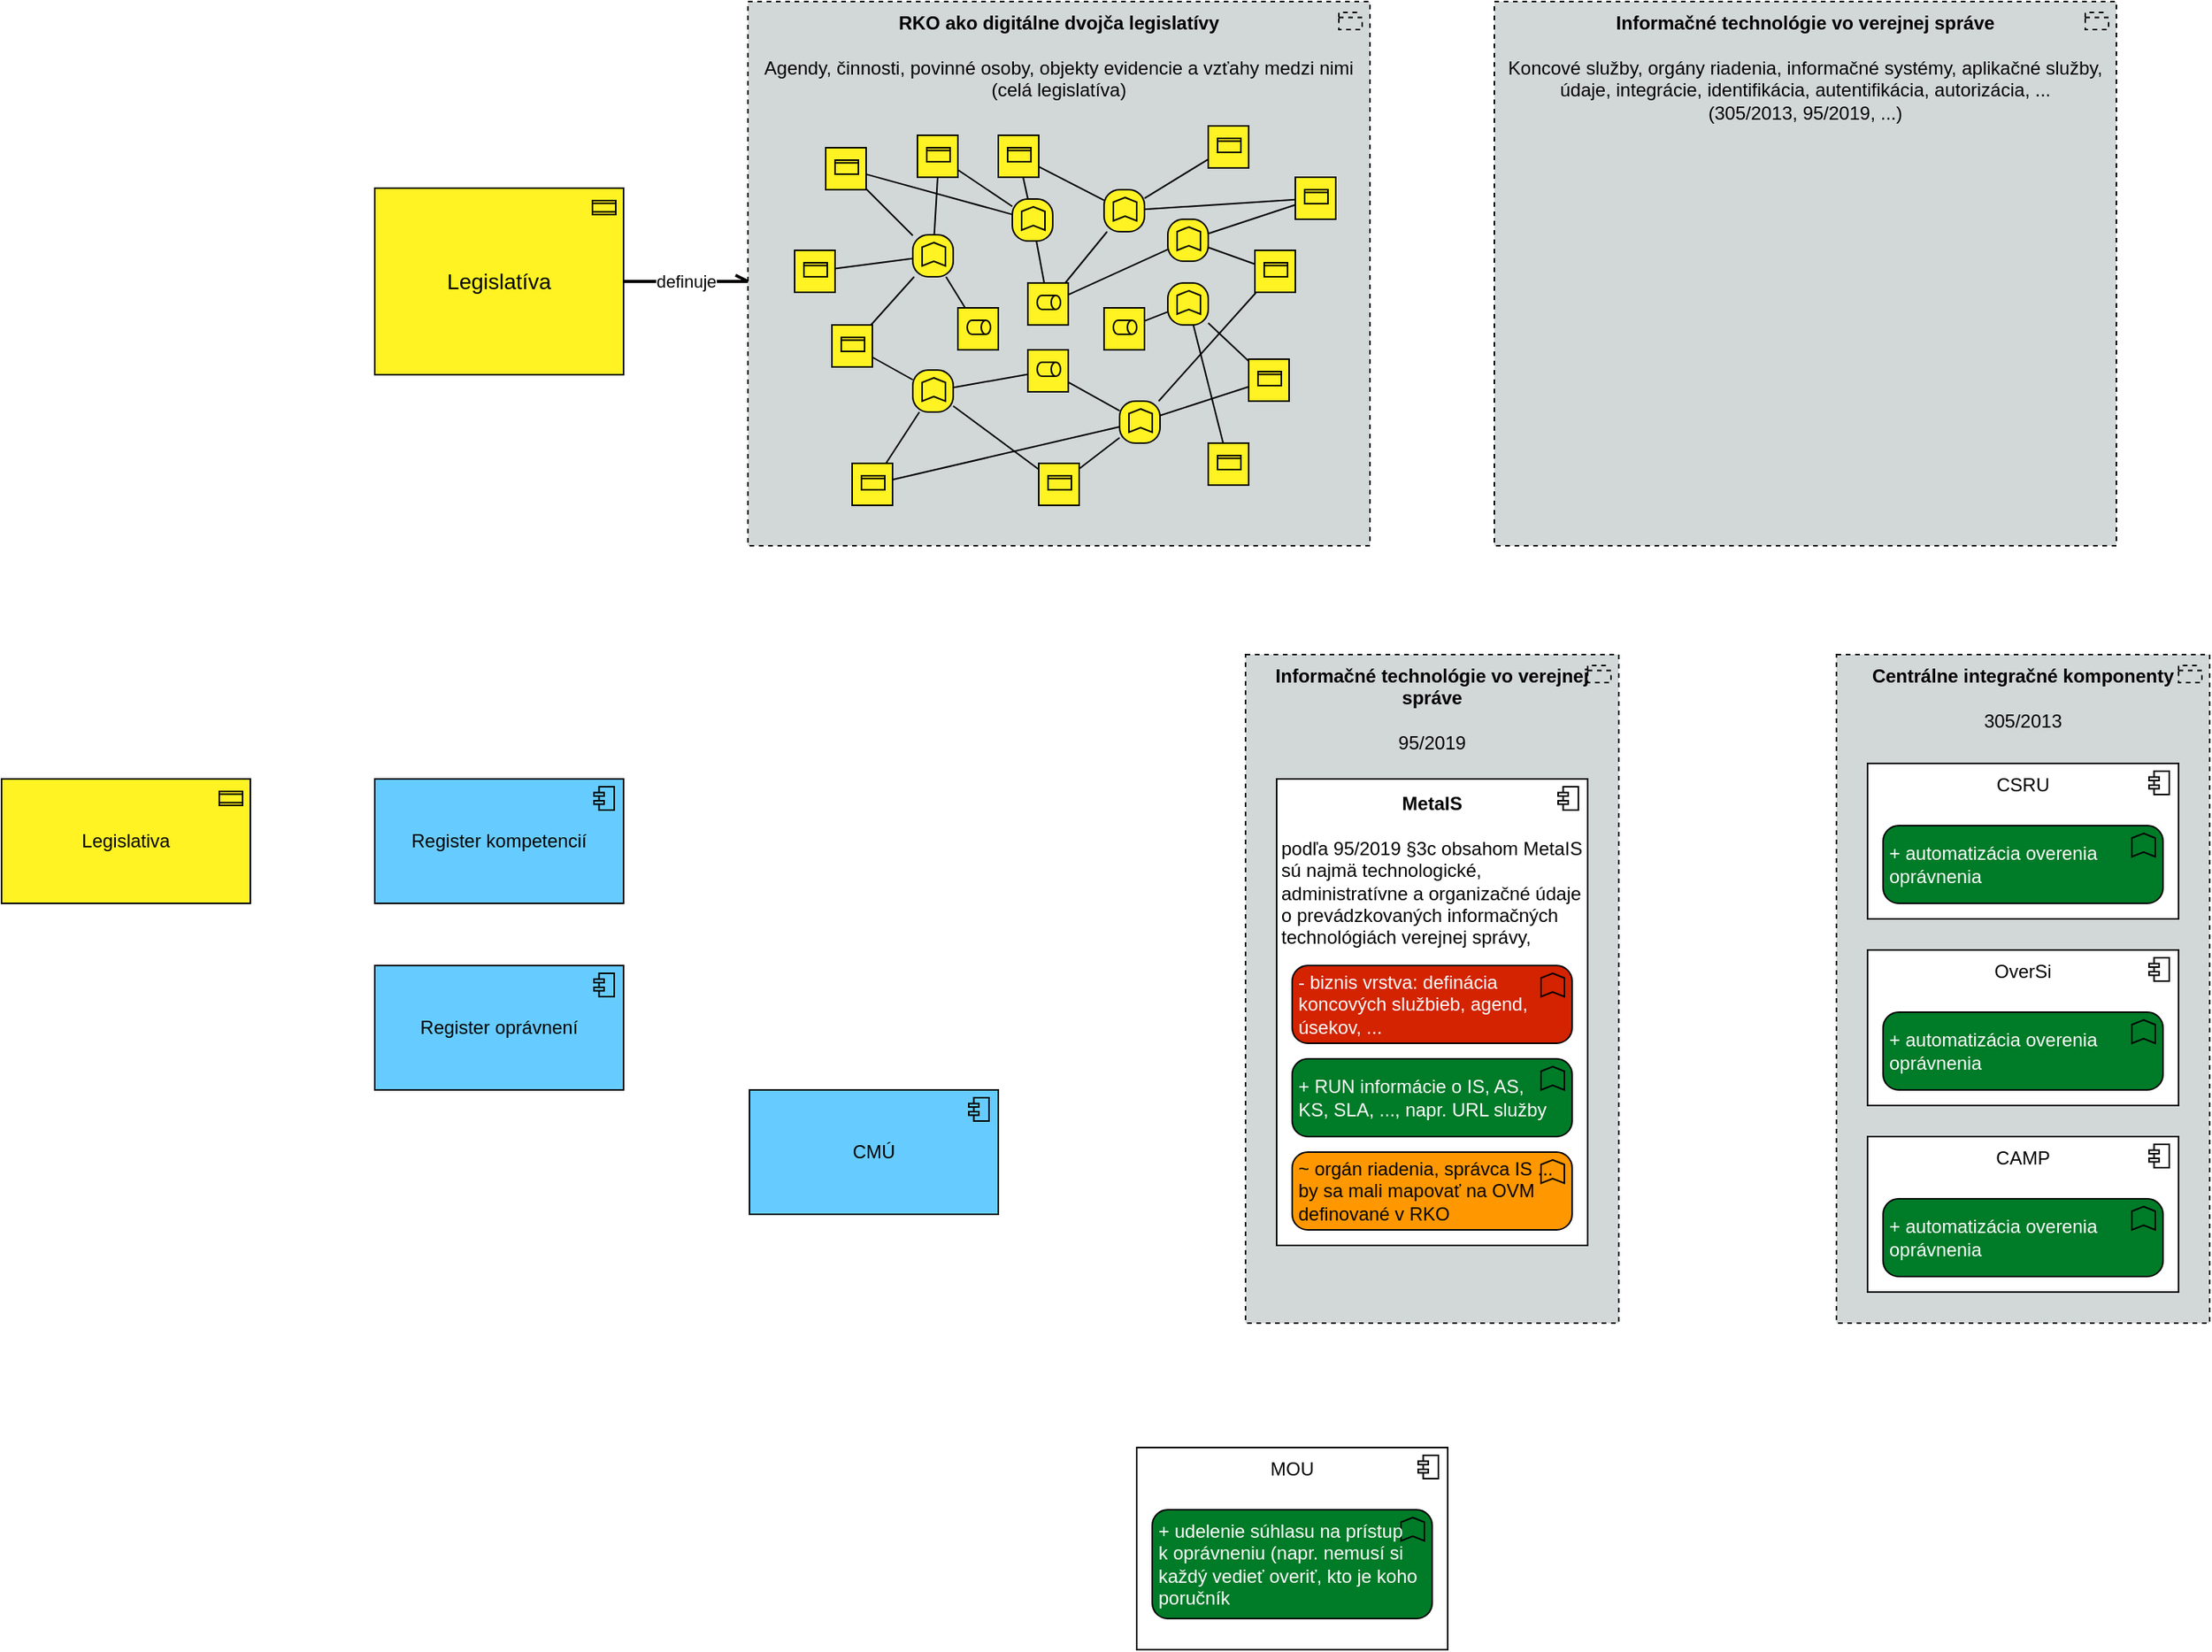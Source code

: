 <mxfile version="26.2.2">
  <diagram name="Page-1" id="kGzlTUpNQUmZDkRe_ut6">
    <mxGraphModel dx="2468" dy="834" grid="1" gridSize="10" guides="1" tooltips="1" connect="1" arrows="1" fold="1" page="0" pageScale="1" pageWidth="827" pageHeight="1169" math="0" shadow="0">
      <root>
        <mxCell id="0" />
        <mxCell id="1" parent="0" />
        <mxCell id="Mj89tKXQSyuhwqXj9ipI-14" value="&lt;b&gt;Informačné technológie vo verejnej správe&lt;/b&gt;&lt;div&gt;&lt;b&gt;&lt;br&gt;&lt;/b&gt;&lt;/div&gt;&lt;div&gt;95/2019&lt;/div&gt;" style="html=1;outlineConnect=0;whiteSpace=wrap;shape=mxgraph.archimate3.application;appType=grouping;archiType=square;dashed=1;fillColor=#D2D7D7;verticalAlign=top;strokeColor=#000000;" parent="1" vertex="1">
          <mxGeometry x="400" y="960" width="240" height="430" as="geometry" />
        </mxCell>
        <mxCell id="Mj89tKXQSyuhwqXj9ipI-8" value="&lt;b&gt;Centrálne integračné komponenty&lt;/b&gt;&lt;div&gt;&lt;b&gt;&lt;br&gt;&lt;/b&gt;&lt;div&gt;305/2013&lt;/div&gt;&lt;/div&gt;" style="html=1;outlineConnect=0;whiteSpace=wrap;shape=mxgraph.archimate3.application;appType=grouping;archiType=square;dashed=1;fillColor=#D2D7D7;verticalAlign=top;strokeColor=#000000;" parent="1" vertex="1">
          <mxGeometry x="780" y="960" width="240" height="430" as="geometry" />
        </mxCell>
        <mxCell id="nRFMR0SAhJJAzwHKPwyQ-186" value="&lt;b style=&quot;font-size: 12px;&quot;&gt;RKO ako digitálne dvojča legislatívy&lt;/b&gt;&lt;div style=&quot;font-size: 12px;&quot;&gt;&lt;br&gt;&lt;/div&gt;&lt;div style=&quot;font-size: 12px;&quot;&gt;Agendy, činnosti, povinné osoby, objekty evidencie a vzťahy medzi nimi&lt;/div&gt;&lt;div style=&quot;font-size: 12px;&quot;&gt;(celá legislatíva)&lt;/div&gt;" style="html=1;outlineConnect=0;whiteSpace=wrap;shape=mxgraph.archimate3.application;appType=grouping;archiType=square;dashed=1;fillColor=#D2D7D7;fontFamily=Helvetica;fontSize=11;labelBackgroundColor=none;verticalAlign=top;strokeColor=#000000;" parent="1" vertex="1">
          <mxGeometry x="80" y="540" width="400" height="350" as="geometry" />
        </mxCell>
        <mxCell id="nRFMR0SAhJJAzwHKPwyQ-2" value="Legislatíva" style="html=1;outlineConnect=0;whiteSpace=wrap;fillColor=#FFF323;shape=mxgraph.archimate3.application;appType=contract;archiType=square;strokeColor=#000000;fontSize=14;" parent="1" vertex="1">
          <mxGeometry x="-160" y="660" width="160" height="120" as="geometry" />
        </mxCell>
        <mxCell id="nRFMR0SAhJJAzwHKPwyQ-63" value="" style="html=1;outlineConnect=0;whiteSpace=wrap;fillColor=#FFF323;shape=mxgraph.archimate3.application;appType=func;archiType=rounded;strokeColor=#000000;" parent="1" vertex="1">
          <mxGeometry x="186" y="690" width="26" height="27" as="geometry" />
        </mxCell>
        <mxCell id="nRFMR0SAhJJAzwHKPwyQ-64" value="" style="html=1;outlineConnect=0;whiteSpace=wrap;fillColor=#FFF323;shape=mxgraph.archimate3.application;appType=role;archiType=square;strokeColor=#000000;" parent="1" vertex="1">
          <mxGeometry x="215" y="737" width="26" height="27" as="geometry" />
        </mxCell>
        <mxCell id="nRFMR0SAhJJAzwHKPwyQ-65" value="" style="html=1;outlineConnect=0;whiteSpace=wrap;fillColor=#FFF323;shape=mxgraph.archimate3.application;appType=passive;archiType=square;strokeColor=#000000;" parent="1" vertex="1">
          <mxGeometry x="189" y="626" width="26" height="27" as="geometry" />
        </mxCell>
        <mxCell id="nRFMR0SAhJJAzwHKPwyQ-67" value="" style="html=1;outlineConnect=0;whiteSpace=wrap;fillColor=#FFF323;shape=mxgraph.archimate3.application;appType=func;archiType=rounded;strokeColor=#000000;" parent="1" vertex="1">
          <mxGeometry x="250" y="667" width="26" height="27" as="geometry" />
        </mxCell>
        <mxCell id="nRFMR0SAhJJAzwHKPwyQ-68" value="" style="html=1;outlineConnect=0;whiteSpace=wrap;fillColor=#FFF323;shape=mxgraph.archimate3.application;appType=func;archiType=rounded;strokeColor=#000000;" parent="1" vertex="1">
          <mxGeometry x="319" y="797" width="26" height="27" as="geometry" />
        </mxCell>
        <mxCell id="nRFMR0SAhJJAzwHKPwyQ-69" value="" style="html=1;outlineConnect=0;whiteSpace=wrap;fillColor=#FFF323;shape=mxgraph.archimate3.application;appType=func;archiType=rounded;strokeColor=#000000;" parent="1" vertex="1">
          <mxGeometry x="309" y="661" width="26" height="27" as="geometry" />
        </mxCell>
        <mxCell id="nRFMR0SAhJJAzwHKPwyQ-74" value="" style="html=1;outlineConnect=0;whiteSpace=wrap;fillColor=#FFF323;shape=mxgraph.archimate3.application;appType=role;archiType=square;strokeColor=#000000;" parent="1" vertex="1">
          <mxGeometry x="260" y="764" width="26" height="27" as="geometry" />
        </mxCell>
        <mxCell id="nRFMR0SAhJJAzwHKPwyQ-75" value="" style="html=1;outlineConnect=0;whiteSpace=wrap;fillColor=#FFF323;shape=mxgraph.archimate3.application;appType=role;archiType=square;strokeColor=#000000;" parent="1" vertex="1">
          <mxGeometry x="260" y="721" width="26" height="27" as="geometry" />
        </mxCell>
        <mxCell id="nRFMR0SAhJJAzwHKPwyQ-76" value="" style="html=1;outlineConnect=0;whiteSpace=wrap;fillColor=#FFF323;shape=mxgraph.archimate3.application;appType=role;archiType=square;strokeColor=#000000;" parent="1" vertex="1">
          <mxGeometry x="309" y="737" width="26" height="27" as="geometry" />
        </mxCell>
        <mxCell id="nRFMR0SAhJJAzwHKPwyQ-81" value="" style="html=1;outlineConnect=0;whiteSpace=wrap;fillColor=#FFF323;shape=mxgraph.archimate3.application;appType=passive;archiType=square;strokeColor=#000000;" parent="1" vertex="1">
          <mxGeometry x="241" y="626" width="26" height="27" as="geometry" />
        </mxCell>
        <mxCell id="nRFMR0SAhJJAzwHKPwyQ-82" value="" style="html=1;outlineConnect=0;whiteSpace=wrap;fillColor=#FFF323;shape=mxgraph.archimate3.application;appType=passive;archiType=square;strokeColor=#000000;" parent="1" vertex="1">
          <mxGeometry x="376" y="620" width="26" height="27" as="geometry" />
        </mxCell>
        <mxCell id="nRFMR0SAhJJAzwHKPwyQ-83" value="" style="html=1;outlineConnect=0;whiteSpace=wrap;fillColor=#FFF323;shape=mxgraph.archimate3.application;appType=passive;archiType=square;strokeColor=#000000;" parent="1" vertex="1">
          <mxGeometry x="432" y="653" width="26" height="27" as="geometry" />
        </mxCell>
        <mxCell id="nRFMR0SAhJJAzwHKPwyQ-90" value="" style="html=1;endArrow=none;elbow=vertical;rounded=0;endFill=0;startFill=0;" parent="1" source="nRFMR0SAhJJAzwHKPwyQ-109" target="nRFMR0SAhJJAzwHKPwyQ-63" edge="1">
          <mxGeometry width="160" relative="1" as="geometry">
            <mxPoint x="410" y="397" as="sourcePoint" />
            <mxPoint x="570" y="397" as="targetPoint" />
          </mxGeometry>
        </mxCell>
        <mxCell id="nRFMR0SAhJJAzwHKPwyQ-91" value="" style="html=1;endArrow=none;elbow=vertical;rounded=0;endFill=0;startFill=0;" parent="1" source="nRFMR0SAhJJAzwHKPwyQ-76" target="nRFMR0SAhJJAzwHKPwyQ-100" edge="1">
          <mxGeometry width="160" relative="1" as="geometry">
            <mxPoint x="420" y="407" as="sourcePoint" />
            <mxPoint x="580" y="407" as="targetPoint" />
          </mxGeometry>
        </mxCell>
        <mxCell id="nRFMR0SAhJJAzwHKPwyQ-92" value="" style="html=1;endArrow=none;elbow=vertical;rounded=0;endFill=0;startFill=0;" parent="1" source="nRFMR0SAhJJAzwHKPwyQ-74" target="nRFMR0SAhJJAzwHKPwyQ-68" edge="1">
          <mxGeometry width="160" relative="1" as="geometry">
            <mxPoint x="430" y="417" as="sourcePoint" />
            <mxPoint x="590" y="417" as="targetPoint" />
          </mxGeometry>
        </mxCell>
        <mxCell id="nRFMR0SAhJJAzwHKPwyQ-93" value="" style="html=1;endArrow=none;elbow=vertical;rounded=0;endFill=0;startFill=0;" parent="1" source="nRFMR0SAhJJAzwHKPwyQ-74" target="nRFMR0SAhJJAzwHKPwyQ-99" edge="1">
          <mxGeometry width="160" relative="1" as="geometry">
            <mxPoint x="440" y="427" as="sourcePoint" />
            <mxPoint x="600" y="427" as="targetPoint" />
          </mxGeometry>
        </mxCell>
        <mxCell id="nRFMR0SAhJJAzwHKPwyQ-94" value="" style="html=1;endArrow=none;elbow=vertical;rounded=0;endFill=0;startFill=0;" parent="1" source="nRFMR0SAhJJAzwHKPwyQ-75" target="nRFMR0SAhJJAzwHKPwyQ-98" edge="1">
          <mxGeometry width="160" relative="1" as="geometry">
            <mxPoint x="450" y="437" as="sourcePoint" />
            <mxPoint x="610" y="437" as="targetPoint" />
          </mxGeometry>
        </mxCell>
        <mxCell id="nRFMR0SAhJJAzwHKPwyQ-95" value="" style="html=1;endArrow=none;elbow=vertical;rounded=0;endFill=0;startFill=0;" parent="1" source="nRFMR0SAhJJAzwHKPwyQ-75" target="nRFMR0SAhJJAzwHKPwyQ-69" edge="1">
          <mxGeometry width="160" relative="1" as="geometry">
            <mxPoint x="460" y="447" as="sourcePoint" />
            <mxPoint x="620" y="447" as="targetPoint" />
          </mxGeometry>
        </mxCell>
        <mxCell id="nRFMR0SAhJJAzwHKPwyQ-96" value="" style="html=1;endArrow=none;elbow=vertical;rounded=0;endFill=0;startFill=0;" parent="1" source="nRFMR0SAhJJAzwHKPwyQ-75" target="nRFMR0SAhJJAzwHKPwyQ-67" edge="1">
          <mxGeometry width="160" relative="1" as="geometry">
            <mxPoint x="470" y="457" as="sourcePoint" />
            <mxPoint x="630" y="457" as="targetPoint" />
          </mxGeometry>
        </mxCell>
        <mxCell id="nRFMR0SAhJJAzwHKPwyQ-97" value="" style="html=1;endArrow=none;elbow=vertical;rounded=0;endFill=0;startFill=0;" parent="1" source="nRFMR0SAhJJAzwHKPwyQ-63" target="nRFMR0SAhJJAzwHKPwyQ-64" edge="1">
          <mxGeometry width="160" relative="1" as="geometry">
            <mxPoint x="480" y="467" as="sourcePoint" />
            <mxPoint x="640" y="467" as="targetPoint" />
          </mxGeometry>
        </mxCell>
        <mxCell id="nRFMR0SAhJJAzwHKPwyQ-98" value="" style="html=1;outlineConnect=0;whiteSpace=wrap;fillColor=#FFF323;shape=mxgraph.archimate3.application;appType=func;archiType=rounded;strokeColor=#000000;" parent="1" vertex="1">
          <mxGeometry x="350" y="680" width="26" height="27" as="geometry" />
        </mxCell>
        <mxCell id="nRFMR0SAhJJAzwHKPwyQ-99" value="" style="html=1;outlineConnect=0;whiteSpace=wrap;fillColor=#FFF323;shape=mxgraph.archimate3.application;appType=func;archiType=rounded;strokeColor=#000000;" parent="1" vertex="1">
          <mxGeometry x="186" y="777" width="26" height="27" as="geometry" />
        </mxCell>
        <mxCell id="nRFMR0SAhJJAzwHKPwyQ-100" value="" style="html=1;outlineConnect=0;whiteSpace=wrap;fillColor=#FFF323;shape=mxgraph.archimate3.application;appType=func;archiType=rounded;strokeColor=#000000;" parent="1" vertex="1">
          <mxGeometry x="350" y="721" width="26" height="27" as="geometry" />
        </mxCell>
        <mxCell id="nRFMR0SAhJJAzwHKPwyQ-101" value="" style="html=1;outlineConnect=0;whiteSpace=wrap;fillColor=#FFF323;shape=mxgraph.archimate3.application;appType=passive;archiType=square;strokeColor=#000000;" parent="1" vertex="1">
          <mxGeometry x="406" y="700" width="26" height="27" as="geometry" />
        </mxCell>
        <mxCell id="nRFMR0SAhJJAzwHKPwyQ-102" value="" style="html=1;outlineConnect=0;whiteSpace=wrap;fillColor=#FFF323;shape=mxgraph.archimate3.application;appType=passive;archiType=square;strokeColor=#000000;" parent="1" vertex="1">
          <mxGeometry x="402" y="770" width="26" height="27" as="geometry" />
        </mxCell>
        <mxCell id="nRFMR0SAhJJAzwHKPwyQ-103" value="" style="html=1;outlineConnect=0;whiteSpace=wrap;fillColor=#FFF323;shape=mxgraph.archimate3.application;appType=passive;archiType=square;strokeColor=#000000;" parent="1" vertex="1">
          <mxGeometry x="376" y="824" width="26" height="27" as="geometry" />
        </mxCell>
        <mxCell id="nRFMR0SAhJJAzwHKPwyQ-104" value="" style="html=1;outlineConnect=0;whiteSpace=wrap;fillColor=#FFF323;shape=mxgraph.archimate3.application;appType=passive;archiType=square;strokeColor=#000000;" parent="1" vertex="1">
          <mxGeometry x="267" y="837" width="26" height="27" as="geometry" />
        </mxCell>
        <mxCell id="nRFMR0SAhJJAzwHKPwyQ-105" value="" style="html=1;outlineConnect=0;whiteSpace=wrap;fillColor=#FFF323;shape=mxgraph.archimate3.application;appType=passive;archiType=square;strokeColor=#000000;" parent="1" vertex="1">
          <mxGeometry x="147" y="837" width="26" height="27" as="geometry" />
        </mxCell>
        <mxCell id="nRFMR0SAhJJAzwHKPwyQ-106" value="" style="html=1;outlineConnect=0;whiteSpace=wrap;fillColor=#FFF323;shape=mxgraph.archimate3.application;appType=passive;archiType=square;strokeColor=#000000;" parent="1" vertex="1">
          <mxGeometry x="134" y="748" width="26" height="27" as="geometry" />
        </mxCell>
        <mxCell id="nRFMR0SAhJJAzwHKPwyQ-107" value="" style="html=1;outlineConnect=0;whiteSpace=wrap;fillColor=#FFF323;shape=mxgraph.archimate3.application;appType=passive;archiType=square;strokeColor=#000000;" parent="1" vertex="1">
          <mxGeometry x="110" y="700" width="26" height="27" as="geometry" />
        </mxCell>
        <mxCell id="nRFMR0SAhJJAzwHKPwyQ-109" value="" style="html=1;outlineConnect=0;whiteSpace=wrap;fillColor=#FFF323;shape=mxgraph.archimate3.application;appType=passive;archiType=square;strokeColor=#000000;" parent="1" vertex="1">
          <mxGeometry x="130" y="634" width="26" height="27" as="geometry" />
        </mxCell>
        <mxCell id="nRFMR0SAhJJAzwHKPwyQ-125" value="" style="html=1;endArrow=none;elbow=vertical;rounded=0;endFill=0;startFill=0;" parent="1" source="nRFMR0SAhJJAzwHKPwyQ-99" target="nRFMR0SAhJJAzwHKPwyQ-106" edge="1">
          <mxGeometry width="160" relative="1" as="geometry">
            <mxPoint x="420" y="407" as="sourcePoint" />
            <mxPoint x="580" y="407" as="targetPoint" />
          </mxGeometry>
        </mxCell>
        <mxCell id="nRFMR0SAhJJAzwHKPwyQ-126" value="" style="html=1;endArrow=none;elbow=vertical;rounded=0;endFill=0;startFill=0;" parent="1" source="nRFMR0SAhJJAzwHKPwyQ-68" target="nRFMR0SAhJJAzwHKPwyQ-104" edge="1">
          <mxGeometry width="160" relative="1" as="geometry">
            <mxPoint x="430" y="417" as="sourcePoint" />
            <mxPoint x="590" y="417" as="targetPoint" />
          </mxGeometry>
        </mxCell>
        <mxCell id="nRFMR0SAhJJAzwHKPwyQ-127" value="" style="html=1;endArrow=none;elbow=vertical;rounded=0;endFill=0;startFill=0;" parent="1" source="nRFMR0SAhJJAzwHKPwyQ-104" target="nRFMR0SAhJJAzwHKPwyQ-99" edge="1">
          <mxGeometry width="160" relative="1" as="geometry">
            <mxPoint x="440" y="427" as="sourcePoint" />
            <mxPoint x="600" y="427" as="targetPoint" />
          </mxGeometry>
        </mxCell>
        <mxCell id="nRFMR0SAhJJAzwHKPwyQ-128" value="" style="html=1;endArrow=none;elbow=vertical;rounded=0;endFill=0;startFill=0;" parent="1" source="nRFMR0SAhJJAzwHKPwyQ-68" target="nRFMR0SAhJJAzwHKPwyQ-105" edge="1">
          <mxGeometry width="160" relative="1" as="geometry">
            <mxPoint x="450" y="437" as="sourcePoint" />
            <mxPoint x="610" y="437" as="targetPoint" />
          </mxGeometry>
        </mxCell>
        <mxCell id="nRFMR0SAhJJAzwHKPwyQ-129" value="" style="html=1;endArrow=none;elbow=vertical;rounded=0;endFill=0;startFill=0;" parent="1" source="nRFMR0SAhJJAzwHKPwyQ-102" target="nRFMR0SAhJJAzwHKPwyQ-100" edge="1">
          <mxGeometry width="160" relative="1" as="geometry">
            <mxPoint x="460" y="447" as="sourcePoint" />
            <mxPoint x="620" y="447" as="targetPoint" />
          </mxGeometry>
        </mxCell>
        <mxCell id="nRFMR0SAhJJAzwHKPwyQ-130" value="" style="html=1;endArrow=none;elbow=vertical;rounded=0;endFill=0;startFill=0;" parent="1" source="nRFMR0SAhJJAzwHKPwyQ-68" target="nRFMR0SAhJJAzwHKPwyQ-102" edge="1">
          <mxGeometry width="160" relative="1" as="geometry">
            <mxPoint x="470" y="457" as="sourcePoint" />
            <mxPoint x="630" y="457" as="targetPoint" />
          </mxGeometry>
        </mxCell>
        <mxCell id="nRFMR0SAhJJAzwHKPwyQ-131" value="" style="html=1;endArrow=none;elbow=vertical;rounded=0;endFill=0;startFill=0;" parent="1" source="nRFMR0SAhJJAzwHKPwyQ-68" target="nRFMR0SAhJJAzwHKPwyQ-101" edge="1">
          <mxGeometry width="160" relative="1" as="geometry">
            <mxPoint x="480" y="467" as="sourcePoint" />
            <mxPoint x="640" y="467" as="targetPoint" />
          </mxGeometry>
        </mxCell>
        <mxCell id="nRFMR0SAhJJAzwHKPwyQ-132" value="" style="html=1;endArrow=none;elbow=vertical;rounded=0;endFill=0;startFill=0;" parent="1" source="nRFMR0SAhJJAzwHKPwyQ-100" target="nRFMR0SAhJJAzwHKPwyQ-103" edge="1">
          <mxGeometry width="160" relative="1" as="geometry">
            <mxPoint x="490" y="477" as="sourcePoint" />
            <mxPoint x="650" y="477" as="targetPoint" />
          </mxGeometry>
        </mxCell>
        <mxCell id="nRFMR0SAhJJAzwHKPwyQ-133" value="" style="html=1;endArrow=none;elbow=vertical;rounded=0;endFill=0;startFill=0;" parent="1" source="nRFMR0SAhJJAzwHKPwyQ-98" target="nRFMR0SAhJJAzwHKPwyQ-101" edge="1">
          <mxGeometry width="160" relative="1" as="geometry">
            <mxPoint x="500" y="487" as="sourcePoint" />
            <mxPoint x="660" y="487" as="targetPoint" />
          </mxGeometry>
        </mxCell>
        <mxCell id="nRFMR0SAhJJAzwHKPwyQ-134" value="" style="html=1;endArrow=none;elbow=vertical;rounded=0;endFill=0;startFill=0;" parent="1" source="nRFMR0SAhJJAzwHKPwyQ-98" target="nRFMR0SAhJJAzwHKPwyQ-83" edge="1">
          <mxGeometry width="160" relative="1" as="geometry">
            <mxPoint x="510" y="497" as="sourcePoint" />
            <mxPoint x="670" y="497" as="targetPoint" />
          </mxGeometry>
        </mxCell>
        <mxCell id="nRFMR0SAhJJAzwHKPwyQ-135" value="" style="html=1;endArrow=none;elbow=vertical;rounded=0;endFill=0;startFill=0;" parent="1" source="nRFMR0SAhJJAzwHKPwyQ-69" target="nRFMR0SAhJJAzwHKPwyQ-83" edge="1">
          <mxGeometry width="160" relative="1" as="geometry">
            <mxPoint x="520" y="507" as="sourcePoint" />
            <mxPoint x="680" y="507" as="targetPoint" />
          </mxGeometry>
        </mxCell>
        <mxCell id="nRFMR0SAhJJAzwHKPwyQ-136" value="" style="html=1;endArrow=none;elbow=vertical;rounded=0;endFill=0;startFill=0;" parent="1" source="nRFMR0SAhJJAzwHKPwyQ-69" target="nRFMR0SAhJJAzwHKPwyQ-81" edge="1">
          <mxGeometry width="160" relative="1" as="geometry">
            <mxPoint x="530" y="517" as="sourcePoint" />
            <mxPoint x="690" y="517" as="targetPoint" />
          </mxGeometry>
        </mxCell>
        <mxCell id="nRFMR0SAhJJAzwHKPwyQ-137" value="" style="html=1;endArrow=none;elbow=vertical;rounded=0;endFill=0;startFill=0;" parent="1" source="nRFMR0SAhJJAzwHKPwyQ-69" target="nRFMR0SAhJJAzwHKPwyQ-82" edge="1">
          <mxGeometry width="160" relative="1" as="geometry">
            <mxPoint x="540" y="527" as="sourcePoint" />
            <mxPoint x="700" y="527" as="targetPoint" />
          </mxGeometry>
        </mxCell>
        <mxCell id="nRFMR0SAhJJAzwHKPwyQ-139" value="" style="html=1;endArrow=none;elbow=vertical;rounded=0;endFill=0;startFill=0;" parent="1" source="nRFMR0SAhJJAzwHKPwyQ-99" target="nRFMR0SAhJJAzwHKPwyQ-105" edge="1">
          <mxGeometry width="160" relative="1" as="geometry">
            <mxPoint x="420" y="407" as="sourcePoint" />
            <mxPoint x="580" y="407" as="targetPoint" />
          </mxGeometry>
        </mxCell>
        <mxCell id="nRFMR0SAhJJAzwHKPwyQ-140" value="" style="html=1;endArrow=none;elbow=vertical;rounded=0;endFill=0;startFill=0;" parent="1" source="nRFMR0SAhJJAzwHKPwyQ-106" target="nRFMR0SAhJJAzwHKPwyQ-63" edge="1">
          <mxGeometry width="160" relative="1" as="geometry">
            <mxPoint x="430" y="417" as="sourcePoint" />
            <mxPoint x="590" y="417" as="targetPoint" />
          </mxGeometry>
        </mxCell>
        <mxCell id="nRFMR0SAhJJAzwHKPwyQ-141" value="" style="html=1;endArrow=none;elbow=vertical;rounded=0;endFill=0;startFill=0;" parent="1" source="nRFMR0SAhJJAzwHKPwyQ-107" target="nRFMR0SAhJJAzwHKPwyQ-63" edge="1">
          <mxGeometry width="160" relative="1" as="geometry">
            <mxPoint x="440" y="427" as="sourcePoint" />
            <mxPoint x="600" y="427" as="targetPoint" />
          </mxGeometry>
        </mxCell>
        <mxCell id="nRFMR0SAhJJAzwHKPwyQ-142" value="" style="html=1;endArrow=none;elbow=vertical;rounded=0;endFill=0;startFill=0;" parent="1" source="nRFMR0SAhJJAzwHKPwyQ-109" target="nRFMR0SAhJJAzwHKPwyQ-67" edge="1">
          <mxGeometry width="160" relative="1" as="geometry">
            <mxPoint x="450" y="437" as="sourcePoint" />
            <mxPoint x="610" y="437" as="targetPoint" />
          </mxGeometry>
        </mxCell>
        <mxCell id="nRFMR0SAhJJAzwHKPwyQ-143" value="" style="html=1;endArrow=none;elbow=vertical;rounded=0;endFill=0;startFill=0;exitX=0.5;exitY=1;exitDx=0;exitDy=0;exitPerimeter=0;" parent="1" source="nRFMR0SAhJJAzwHKPwyQ-65" target="nRFMR0SAhJJAzwHKPwyQ-63" edge="1">
          <mxGeometry width="160" relative="1" as="geometry">
            <mxPoint x="460" y="447" as="sourcePoint" />
            <mxPoint x="620" y="447" as="targetPoint" />
          </mxGeometry>
        </mxCell>
        <mxCell id="nRFMR0SAhJJAzwHKPwyQ-144" value="" style="html=1;endArrow=none;elbow=vertical;rounded=0;endFill=0;startFill=0;" parent="1" source="nRFMR0SAhJJAzwHKPwyQ-67" target="nRFMR0SAhJJAzwHKPwyQ-65" edge="1">
          <mxGeometry width="160" relative="1" as="geometry">
            <mxPoint x="470" y="457" as="sourcePoint" />
            <mxPoint x="630" y="457" as="targetPoint" />
          </mxGeometry>
        </mxCell>
        <mxCell id="nRFMR0SAhJJAzwHKPwyQ-145" value="" style="html=1;endArrow=none;elbow=vertical;rounded=0;endFill=0;startFill=0;" parent="1" source="nRFMR0SAhJJAzwHKPwyQ-67" target="nRFMR0SAhJJAzwHKPwyQ-81" edge="1">
          <mxGeometry width="160" relative="1" as="geometry">
            <mxPoint x="480" y="467" as="sourcePoint" />
            <mxPoint x="640" y="467" as="targetPoint" />
          </mxGeometry>
        </mxCell>
        <mxCell id="nRFMR0SAhJJAzwHKPwyQ-185" value="definuje" style="edgeStyle=elbowEdgeStyle;html=1;endArrow=openAsync;elbow=vertical;rounded=0;endFill=0;strokeColor=default;align=center;verticalAlign=middle;fontFamily=Helvetica;fontSize=11;fontColor=default;labelBackgroundColor=default;exitX=1;exitY=0.5;exitDx=0;exitDy=0;exitPerimeter=0;strokeWidth=2;" parent="1" source="nRFMR0SAhJJAzwHKPwyQ-2" edge="1">
          <mxGeometry width="160" relative="1" as="geometry">
            <mxPoint x="-120" y="900" as="sourcePoint" />
            <mxPoint x="80" y="720.2" as="targetPoint" />
          </mxGeometry>
        </mxCell>
        <mxCell id="nRFMR0SAhJJAzwHKPwyQ-187" value="&lt;b style=&quot;font-size: 12px;&quot;&gt;Informačné technológie vo verejnej správe&lt;/b&gt;&lt;div style=&quot;font-size: 12px;&quot;&gt;&lt;br&gt;&lt;/div&gt;&lt;div style=&quot;font-size: 12px;&quot;&gt;Koncové služby, orgány riadenia, informačné systémy, aplikačné služby, údaje, integrácie, identifikácia, autentifikácia, autorizácia, ...&lt;/div&gt;&lt;div style=&quot;font-size: 12px;&quot;&gt;(305/2013, 95/2019, ...)&lt;/div&gt;" style="html=1;outlineConnect=0;whiteSpace=wrap;shape=mxgraph.archimate3.application;appType=grouping;archiType=square;dashed=1;fillColor=#D2D7D7;fontFamily=Helvetica;fontSize=11;labelBackgroundColor=none;verticalAlign=top;strokeColor=#000000;" parent="1" vertex="1">
          <mxGeometry x="560" y="540" width="400" height="350" as="geometry" />
        </mxCell>
        <mxCell id="Mj89tKXQSyuhwqXj9ipI-1" value="Legislativa" style="html=1;outlineConnect=0;whiteSpace=wrap;fillColor=#FFF323;shape=mxgraph.archimate3.application;appType=contract;archiType=square;strokeColor=#000000;" parent="1" vertex="1">
          <mxGeometry x="-400" y="1040" width="160" height="80" as="geometry" />
        </mxCell>
        <mxCell id="Mj89tKXQSyuhwqXj9ipI-2" value="Register kompetencií" style="html=1;outlineConnect=0;whiteSpace=wrap;fillColor=#66CCFF;shape=mxgraph.archimate3.application;appType=comp;archiType=square;strokeColor=#000000;" parent="1" vertex="1">
          <mxGeometry x="-160" y="1040" width="160" height="80" as="geometry" />
        </mxCell>
        <mxCell id="Mj89tKXQSyuhwqXj9ipI-3" value="Register oprávnení" style="html=1;outlineConnect=0;whiteSpace=wrap;fillColor=#66CCFF;shape=mxgraph.archimate3.application;appType=comp;archiType=square;strokeColor=#000000;" parent="1" vertex="1">
          <mxGeometry x="-160" y="1160" width="160" height="80" as="geometry" />
        </mxCell>
        <mxCell id="Mj89tKXQSyuhwqXj9ipI-7" value="CMÚ" style="html=1;outlineConnect=0;whiteSpace=wrap;fillColor=#66CCFF;shape=mxgraph.archimate3.application;appType=comp;archiType=square;strokeColor=#000000;" parent="1" vertex="1">
          <mxGeometry x="81" y="1240" width="160" height="80" as="geometry" />
        </mxCell>
        <mxCell id="Mj89tKXQSyuhwqXj9ipI-5" value="CSRU" style="html=1;outlineConnect=0;whiteSpace=wrap;fillColor=#FFFFFF;shape=mxgraph.archimate3.application;appType=comp;archiType=square;strokeColor=#000000;verticalAlign=top;" parent="1" vertex="1">
          <mxGeometry x="800" y="1030" width="200" height="100" as="geometry" />
        </mxCell>
        <mxCell id="PhzSfmGoKHry_nglsGGV-2" value="&lt;span style=&quot;&quot;&gt;+ automatizácia overenia oprávnenia&lt;/span&gt;" style="html=1;outlineConnect=0;whiteSpace=wrap;fillColor=#007B28;shape=mxgraph.archimate3.application;appType=func;archiType=rounded;align=left;strokeColor=#000000;fontColor=#FFFFFF;spacing=4;" parent="1" vertex="1">
          <mxGeometry x="810" y="1070" width="180" height="50" as="geometry" />
        </mxCell>
        <mxCell id="b4YsowTs5IO4OCW3UgzT-1" value="OverSi" style="html=1;outlineConnect=0;whiteSpace=wrap;fillColor=#FFFFFF;shape=mxgraph.archimate3.application;appType=comp;archiType=square;strokeColor=#000000;verticalAlign=top;" vertex="1" parent="1">
          <mxGeometry x="800" y="1150" width="200" height="100" as="geometry" />
        </mxCell>
        <mxCell id="b4YsowTs5IO4OCW3UgzT-2" value="&lt;span style=&quot;&quot;&gt;+ automatizácia overenia oprávnenia&lt;/span&gt;" style="html=1;outlineConnect=0;whiteSpace=wrap;fillColor=#007B28;shape=mxgraph.archimate3.application;appType=func;archiType=rounded;align=left;strokeColor=#000000;fontColor=#FFFFFF;spacing=4;" vertex="1" parent="1">
          <mxGeometry x="810" y="1190" width="180" height="50" as="geometry" />
        </mxCell>
        <mxCell id="b4YsowTs5IO4OCW3UgzT-3" value="CAMP" style="html=1;outlineConnect=0;whiteSpace=wrap;fillColor=#FFFFFF;shape=mxgraph.archimate3.application;appType=comp;archiType=square;strokeColor=#000000;verticalAlign=top;" vertex="1" parent="1">
          <mxGeometry x="800" y="1270" width="200" height="100" as="geometry" />
        </mxCell>
        <mxCell id="b4YsowTs5IO4OCW3UgzT-4" value="&lt;span style=&quot;&quot;&gt;+ automatizácia overenia oprávnenia&lt;/span&gt;" style="html=1;outlineConnect=0;whiteSpace=wrap;fillColor=#007B28;shape=mxgraph.archimate3.application;appType=func;archiType=rounded;align=left;strokeColor=#000000;fontColor=#FFFFFF;spacing=4;" vertex="1" parent="1">
          <mxGeometry x="810" y="1310" width="180" height="50" as="geometry" />
        </mxCell>
        <mxCell id="b4YsowTs5IO4OCW3UgzT-5" value="" style="group;fillColor=#00AEE8;strokeColor=#000000;container=0;" vertex="1" connectable="0" parent="1">
          <mxGeometry x="420" y="1040" width="200" height="300" as="geometry" />
        </mxCell>
        <mxCell id="Mj89tKXQSyuhwqXj9ipI-4" value="&lt;b&gt;MetaIS&lt;/b&gt;&lt;div&gt;&lt;br&gt;&lt;div style=&quot;text-align: left;&quot;&gt;podľa 95/2019 §3c obsahom MetaIS sú&amp;nbsp;&lt;span style=&quot;background-color: transparent; color: light-dark(rgb(0, 0, 0), rgb(255, 255, 255));&quot;&gt;najmä technologické, administratívne a organizačné údaje o prevádzkovaných informačných technológiách verejnej správy,&lt;/span&gt;&lt;/div&gt;&lt;/div&gt;" style="html=1;outlineConnect=0;whiteSpace=wrap;fillColor=#FFFFFF;shape=mxgraph.archimate3.application;appType=comp;archiType=square;strokeColor=#000000;verticalAlign=top;spacing=4;" parent="1" vertex="1">
          <mxGeometry x="420" y="1040" width="200" height="300" as="geometry" />
        </mxCell>
        <mxCell id="Mj89tKXQSyuhwqXj9ipI-21" value="~ orgán riadenia, správca IS ...&lt;div&gt;by sa mali mapovať na OVM definované v RKO&lt;/div&gt;" style="html=1;outlineConnect=0;whiteSpace=wrap;fillColor=#FF9800;shape=mxgraph.archimate3.application;appType=func;archiType=rounded;align=left;strokeColor=#000000;spacing=4;" parent="1" vertex="1">
          <mxGeometry x="430" y="1280" width="180" height="50" as="geometry" />
        </mxCell>
        <mxCell id="Mj89tKXQSyuhwqXj9ipI-22" value="- biznis vrstva: definácia&amp;nbsp; koncových službieb, agend, úsekov, ..." style="html=1;outlineConnect=0;whiteSpace=wrap;fillColor=#D32300;shape=mxgraph.archimate3.application;appType=func;archiType=rounded;align=left;strokeColor=#000000;fontColor=#FFFFFF;spacing=4;" parent="1" vertex="1">
          <mxGeometry x="430" y="1160" width="180" height="50" as="geometry" />
        </mxCell>
        <mxCell id="Mj89tKXQSyuhwqXj9ipI-23" value="+ RUN informácie o IS, AS,&amp;nbsp;&lt;div&gt;KS, SLA, ..., napr. URL služby&lt;/div&gt;" style="html=1;outlineConnect=0;whiteSpace=wrap;fillColor=#007B28;shape=mxgraph.archimate3.application;appType=func;archiType=rounded;align=left;strokeColor=#000000;fontColor=#FFFFFF;spacing=4;" parent="1" vertex="1">
          <mxGeometry x="430" y="1220" width="180" height="50" as="geometry" />
        </mxCell>
        <mxCell id="b4YsowTs5IO4OCW3UgzT-6" value="MOU" style="html=1;outlineConnect=0;whiteSpace=wrap;fillColor=#FFFFFF;shape=mxgraph.archimate3.application;appType=comp;archiType=square;strokeColor=#000000;verticalAlign=top;" vertex="1" parent="1">
          <mxGeometry x="330" y="1470" width="200" height="130" as="geometry" />
        </mxCell>
        <mxCell id="b4YsowTs5IO4OCW3UgzT-7" value="&lt;span style=&quot;&quot;&gt;+ udelenie súhlasu na prístup&amp;nbsp;&lt;/span&gt;&lt;div&gt;&lt;span style=&quot;&quot;&gt;k oprávneniu (napr. nemusí si každý vedieť overiť, kto je koho poručník&lt;/span&gt;&lt;/div&gt;" style="html=1;outlineConnect=0;whiteSpace=wrap;fillColor=#007B28;shape=mxgraph.archimate3.application;appType=func;archiType=rounded;align=left;strokeColor=#000000;fontColor=#FFFFFF;spacing=4;" vertex="1" parent="1">
          <mxGeometry x="340" y="1510" width="180" height="70" as="geometry" />
        </mxCell>
      </root>
    </mxGraphModel>
  </diagram>
</mxfile>
